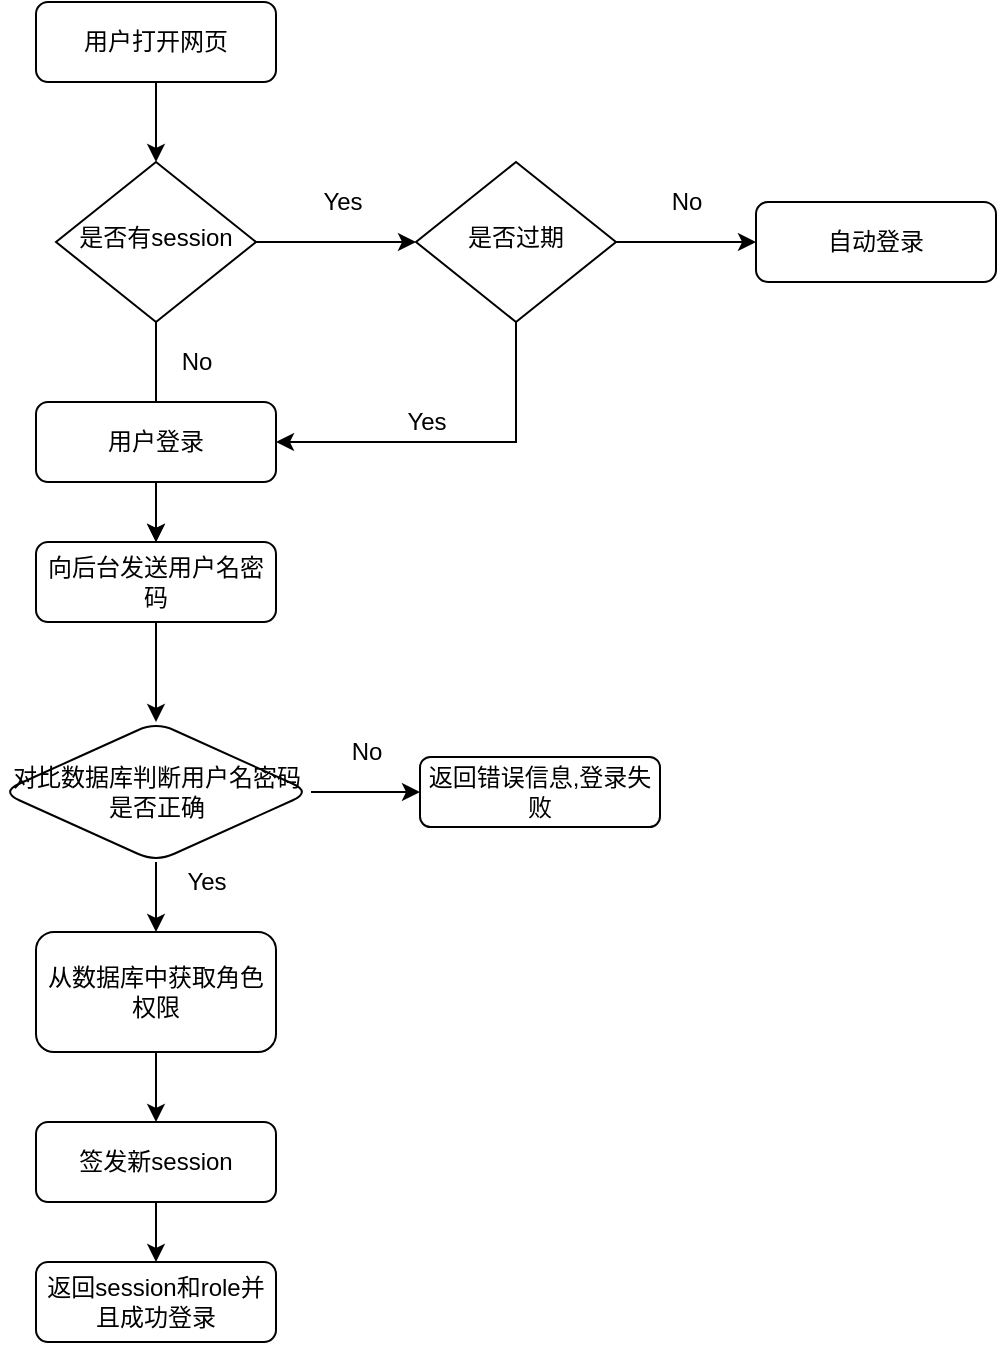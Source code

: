 <mxfile version="14.5.7" type="github" pages="2">
  <diagram id="C5RBs43oDa-KdzZeNtuy" name="Page-1">
    <mxGraphModel dx="1240" dy="654" grid="1" gridSize="10" guides="1" tooltips="1" connect="1" arrows="1" fold="1" page="1" pageScale="1" pageWidth="827" pageHeight="1169" math="0" shadow="0">
      <root>
        <mxCell id="WIyWlLk6GJQsqaUBKTNV-0" />
        <mxCell id="WIyWlLk6GJQsqaUBKTNV-1" parent="WIyWlLk6GJQsqaUBKTNV-0" />
        <mxCell id="1M3tzy3CsYqNZGZli--J-39" value="" style="edgeStyle=orthogonalEdgeStyle;rounded=0;orthogonalLoop=1;jettySize=auto;html=1;" edge="1" parent="WIyWlLk6GJQsqaUBKTNV-1" source="WIyWlLk6GJQsqaUBKTNV-3" target="WIyWlLk6GJQsqaUBKTNV-6">
          <mxGeometry relative="1" as="geometry" />
        </mxCell>
        <mxCell id="WIyWlLk6GJQsqaUBKTNV-3" value="用户打开网页" style="rounded=1;whiteSpace=wrap;html=1;fontSize=12;glass=0;strokeWidth=1;shadow=0;" parent="WIyWlLk6GJQsqaUBKTNV-1" vertex="1">
          <mxGeometry x="160" y="90" width="120" height="40" as="geometry" />
        </mxCell>
        <mxCell id="1M3tzy3CsYqNZGZli--J-27" value="" style="edgeStyle=orthogonalEdgeStyle;rounded=0;orthogonalLoop=1;jettySize=auto;html=1;" edge="1" parent="WIyWlLk6GJQsqaUBKTNV-1" source="WIyWlLk6GJQsqaUBKTNV-6" target="1M3tzy3CsYqNZGZli--J-7">
          <mxGeometry relative="1" as="geometry" />
        </mxCell>
        <mxCell id="1M3tzy3CsYqNZGZli--J-34" value="" style="edgeStyle=orthogonalEdgeStyle;rounded=0;orthogonalLoop=1;jettySize=auto;html=1;" edge="1" parent="WIyWlLk6GJQsqaUBKTNV-1" source="WIyWlLk6GJQsqaUBKTNV-6" target="1M3tzy3CsYqNZGZli--J-33">
          <mxGeometry relative="1" as="geometry" />
        </mxCell>
        <mxCell id="WIyWlLk6GJQsqaUBKTNV-6" value="是否有session" style="rhombus;whiteSpace=wrap;html=1;shadow=0;fontFamily=Helvetica;fontSize=12;align=center;strokeWidth=1;spacing=6;spacingTop=-4;" parent="WIyWlLk6GJQsqaUBKTNV-1" vertex="1">
          <mxGeometry x="170" y="170" width="100" height="80" as="geometry" />
        </mxCell>
        <mxCell id="WIyWlLk6GJQsqaUBKTNV-7" value="自动登录" style="rounded=1;whiteSpace=wrap;html=1;fontSize=12;glass=0;strokeWidth=1;shadow=0;" parent="WIyWlLk6GJQsqaUBKTNV-1" vertex="1">
          <mxGeometry x="520" y="190" width="120" height="40" as="geometry" />
        </mxCell>
        <mxCell id="1M3tzy3CsYqNZGZli--J-8" value="" style="edgeStyle=orthogonalEdgeStyle;rounded=0;orthogonalLoop=1;jettySize=auto;html=1;" edge="1" parent="WIyWlLk6GJQsqaUBKTNV-1" source="WIyWlLk6GJQsqaUBKTNV-12" target="1M3tzy3CsYqNZGZli--J-7">
          <mxGeometry relative="1" as="geometry" />
        </mxCell>
        <mxCell id="WIyWlLk6GJQsqaUBKTNV-12" value="用户登录" style="rounded=1;whiteSpace=wrap;html=1;fontSize=12;glass=0;strokeWidth=1;shadow=0;" parent="WIyWlLk6GJQsqaUBKTNV-1" vertex="1">
          <mxGeometry x="160" y="290" width="120" height="40" as="geometry" />
        </mxCell>
        <mxCell id="1M3tzy3CsYqNZGZli--J-24" value="" style="edgeStyle=orthogonalEdgeStyle;rounded=0;orthogonalLoop=1;jettySize=auto;html=1;" edge="1" parent="WIyWlLk6GJQsqaUBKTNV-1" source="1M3tzy3CsYqNZGZli--J-0" target="1M3tzy3CsYqNZGZli--J-4">
          <mxGeometry relative="1" as="geometry" />
        </mxCell>
        <mxCell id="1M3tzy3CsYqNZGZli--J-0" value="签发新session" style="whiteSpace=wrap;html=1;rounded=1;shadow=0;strokeWidth=1;glass=0;" vertex="1" parent="WIyWlLk6GJQsqaUBKTNV-1">
          <mxGeometry x="160" y="650" width="120" height="40" as="geometry" />
        </mxCell>
        <mxCell id="1M3tzy3CsYqNZGZli--J-4" value="返回session和role并且成功登录" style="whiteSpace=wrap;html=1;rounded=1;shadow=0;strokeWidth=1;glass=0;" vertex="1" parent="WIyWlLk6GJQsqaUBKTNV-1">
          <mxGeometry x="160" y="720" width="120" height="40" as="geometry" />
        </mxCell>
        <mxCell id="1M3tzy3CsYqNZGZli--J-13" value="" style="edgeStyle=orthogonalEdgeStyle;rounded=0;orthogonalLoop=1;jettySize=auto;html=1;" edge="1" parent="WIyWlLk6GJQsqaUBKTNV-1" source="1M3tzy3CsYqNZGZli--J-7" target="1M3tzy3CsYqNZGZli--J-12">
          <mxGeometry relative="1" as="geometry" />
        </mxCell>
        <mxCell id="1M3tzy3CsYqNZGZli--J-7" value="向后台发送用户名密码" style="rounded=1;whiteSpace=wrap;html=1;fontSize=12;glass=0;strokeWidth=1;shadow=0;" vertex="1" parent="WIyWlLk6GJQsqaUBKTNV-1">
          <mxGeometry x="160" y="360" width="120" height="40" as="geometry" />
        </mxCell>
        <mxCell id="1M3tzy3CsYqNZGZli--J-11" style="edgeStyle=orthogonalEdgeStyle;rounded=0;orthogonalLoop=1;jettySize=auto;html=1;exitX=0.5;exitY=1;exitDx=0;exitDy=0;" edge="1" parent="WIyWlLk6GJQsqaUBKTNV-1" source="WIyWlLk6GJQsqaUBKTNV-7" target="WIyWlLk6GJQsqaUBKTNV-7">
          <mxGeometry relative="1" as="geometry" />
        </mxCell>
        <mxCell id="1M3tzy3CsYqNZGZli--J-15" value="" style="edgeStyle=orthogonalEdgeStyle;rounded=0;orthogonalLoop=1;jettySize=auto;html=1;" edge="1" parent="WIyWlLk6GJQsqaUBKTNV-1" source="1M3tzy3CsYqNZGZli--J-12" target="1M3tzy3CsYqNZGZli--J-14">
          <mxGeometry relative="1" as="geometry" />
        </mxCell>
        <mxCell id="1M3tzy3CsYqNZGZli--J-18" value="" style="edgeStyle=orthogonalEdgeStyle;rounded=0;orthogonalLoop=1;jettySize=auto;html=1;" edge="1" parent="WIyWlLk6GJQsqaUBKTNV-1" source="1M3tzy3CsYqNZGZli--J-12" target="1M3tzy3CsYqNZGZli--J-17">
          <mxGeometry relative="1" as="geometry" />
        </mxCell>
        <mxCell id="1M3tzy3CsYqNZGZli--J-12" value="对比数据库判断用户名密码是否正确" style="rhombus;whiteSpace=wrap;html=1;rounded=1;shadow=0;strokeWidth=1;glass=0;" vertex="1" parent="WIyWlLk6GJQsqaUBKTNV-1">
          <mxGeometry x="142.5" y="450" width="155" height="70" as="geometry" />
        </mxCell>
        <mxCell id="1M3tzy3CsYqNZGZli--J-14" value="返回错误信息,登录失败" style="whiteSpace=wrap;html=1;rounded=1;shadow=0;strokeWidth=1;glass=0;" vertex="1" parent="WIyWlLk6GJQsqaUBKTNV-1">
          <mxGeometry x="352" y="467.5" width="120" height="35" as="geometry" />
        </mxCell>
        <mxCell id="1M3tzy3CsYqNZGZli--J-16" value="No" style="text;html=1;align=center;verticalAlign=middle;resizable=0;points=[];autosize=1;" vertex="1" parent="WIyWlLk6GJQsqaUBKTNV-1">
          <mxGeometry x="310" y="455" width="30" height="20" as="geometry" />
        </mxCell>
        <mxCell id="1M3tzy3CsYqNZGZli--J-20" value="" style="edgeStyle=orthogonalEdgeStyle;rounded=0;orthogonalLoop=1;jettySize=auto;html=1;" edge="1" parent="WIyWlLk6GJQsqaUBKTNV-1" source="1M3tzy3CsYqNZGZli--J-17" target="1M3tzy3CsYqNZGZli--J-0">
          <mxGeometry relative="1" as="geometry" />
        </mxCell>
        <mxCell id="1M3tzy3CsYqNZGZli--J-17" value="&lt;span&gt;从数据库中获取角色权限&lt;/span&gt;" style="whiteSpace=wrap;html=1;rounded=1;shadow=0;strokeWidth=1;glass=0;" vertex="1" parent="WIyWlLk6GJQsqaUBKTNV-1">
          <mxGeometry x="160" y="555" width="120" height="60" as="geometry" />
        </mxCell>
        <mxCell id="1M3tzy3CsYqNZGZli--J-19" value="Yes" style="text;html=1;align=center;verticalAlign=middle;resizable=0;points=[];autosize=1;" vertex="1" parent="WIyWlLk6GJQsqaUBKTNV-1">
          <mxGeometry x="230" y="520" width="30" height="20" as="geometry" />
        </mxCell>
        <mxCell id="1M3tzy3CsYqNZGZli--J-29" value="Yes" style="text;html=1;align=center;verticalAlign=middle;resizable=0;points=[];autosize=1;" vertex="1" parent="WIyWlLk6GJQsqaUBKTNV-1">
          <mxGeometry x="297.5" y="180" width="30" height="20" as="geometry" />
        </mxCell>
        <mxCell id="1M3tzy3CsYqNZGZli--J-30" value="No" style="text;html=1;align=center;verticalAlign=middle;resizable=0;points=[];autosize=1;" vertex="1" parent="WIyWlLk6GJQsqaUBKTNV-1">
          <mxGeometry x="225" y="260" width="30" height="20" as="geometry" />
        </mxCell>
        <mxCell id="1M3tzy3CsYqNZGZli--J-35" value="" style="edgeStyle=orthogonalEdgeStyle;rounded=0;orthogonalLoop=1;jettySize=auto;html=1;" edge="1" parent="WIyWlLk6GJQsqaUBKTNV-1" source="1M3tzy3CsYqNZGZli--J-33" target="WIyWlLk6GJQsqaUBKTNV-7">
          <mxGeometry relative="1" as="geometry" />
        </mxCell>
        <mxCell id="1M3tzy3CsYqNZGZli--J-38" style="edgeStyle=orthogonalEdgeStyle;rounded=0;orthogonalLoop=1;jettySize=auto;html=1;entryX=1;entryY=0.5;entryDx=0;entryDy=0;entryPerimeter=0;" edge="1" parent="WIyWlLk6GJQsqaUBKTNV-1" source="1M3tzy3CsYqNZGZli--J-33" target="WIyWlLk6GJQsqaUBKTNV-12">
          <mxGeometry relative="1" as="geometry">
            <mxPoint x="400" y="290" as="targetPoint" />
            <Array as="points">
              <mxPoint x="400" y="310" />
            </Array>
          </mxGeometry>
        </mxCell>
        <mxCell id="1M3tzy3CsYqNZGZli--J-33" value="是否过期" style="rhombus;whiteSpace=wrap;html=1;shadow=0;fontFamily=Helvetica;fontSize=12;align=center;strokeWidth=1;spacing=6;spacingTop=-4;" vertex="1" parent="WIyWlLk6GJQsqaUBKTNV-1">
          <mxGeometry x="350" y="170" width="100" height="80" as="geometry" />
        </mxCell>
        <mxCell id="1M3tzy3CsYqNZGZli--J-36" value="Yes" style="text;html=1;align=center;verticalAlign=middle;resizable=0;points=[];autosize=1;" vertex="1" parent="WIyWlLk6GJQsqaUBKTNV-1">
          <mxGeometry x="340" y="290" width="30" height="20" as="geometry" />
        </mxCell>
        <mxCell id="1M3tzy3CsYqNZGZli--J-37" value="No" style="text;html=1;align=center;verticalAlign=middle;resizable=0;points=[];autosize=1;" vertex="1" parent="WIyWlLk6GJQsqaUBKTNV-1">
          <mxGeometry x="470" y="180" width="30" height="20" as="geometry" />
        </mxCell>
      </root>
    </mxGraphModel>
  </diagram>
  <diagram id="S5-L_Ca8kKuzGuimtp_7" name="Page-2">
    <mxGraphModel dx="886" dy="467" grid="1" gridSize="10" guides="1" tooltips="1" connect="1" arrows="1" fold="1" page="1" pageScale="1" pageWidth="827" pageHeight="1169" math="0" shadow="0">
      <root>
        <mxCell id="IGoSyxilU5dJF9_WOYWy-0" />
        <mxCell id="IGoSyxilU5dJF9_WOYWy-1" parent="IGoSyxilU5dJF9_WOYWy-0" />
        <mxCell id="IGoSyxilU5dJF9_WOYWy-4" value="" style="edgeStyle=orthogonalEdgeStyle;rounded=0;orthogonalLoop=1;jettySize=auto;html=1;" edge="1" parent="IGoSyxilU5dJF9_WOYWy-1" source="IGoSyxilU5dJF9_WOYWy-2" target="IGoSyxilU5dJF9_WOYWy-3">
          <mxGeometry relative="1" as="geometry" />
        </mxCell>
        <mxCell id="IGoSyxilU5dJF9_WOYWy-2" value="按下登出按钮" style="whiteSpace=wrap;html=1;" vertex="1" parent="IGoSyxilU5dJF9_WOYWy-1">
          <mxGeometry x="130" y="80" width="120" height="30" as="geometry" />
        </mxCell>
        <mxCell id="IGoSyxilU5dJF9_WOYWy-6" value="" style="edgeStyle=orthogonalEdgeStyle;rounded=0;orthogonalLoop=1;jettySize=auto;html=1;" edge="1" parent="IGoSyxilU5dJF9_WOYWy-1" source="IGoSyxilU5dJF9_WOYWy-3" target="IGoSyxilU5dJF9_WOYWy-5">
          <mxGeometry relative="1" as="geometry" />
        </mxCell>
        <mxCell id="IGoSyxilU5dJF9_WOYWy-3" value="向服务器发送登出请求（携带cookie）" style="whiteSpace=wrap;html=1;" vertex="1" parent="IGoSyxilU5dJF9_WOYWy-1">
          <mxGeometry x="130" y="190" width="120" height="30" as="geometry" />
        </mxCell>
        <mxCell id="IGoSyxilU5dJF9_WOYWy-8" value="" style="edgeStyle=orthogonalEdgeStyle;rounded=0;orthogonalLoop=1;jettySize=auto;html=1;" edge="1" parent="IGoSyxilU5dJF9_WOYWy-1" source="IGoSyxilU5dJF9_WOYWy-5" target="IGoSyxilU5dJF9_WOYWy-7">
          <mxGeometry relative="1" as="geometry" />
        </mxCell>
        <mxCell id="IGoSyxilU5dJF9_WOYWy-5" value="服务器释放该session" style="whiteSpace=wrap;html=1;" vertex="1" parent="IGoSyxilU5dJF9_WOYWy-1">
          <mxGeometry x="130" y="300" width="120" height="30" as="geometry" />
        </mxCell>
        <mxCell id="IGoSyxilU5dJF9_WOYWy-7" value="返回登出成功" style="whiteSpace=wrap;html=1;" vertex="1" parent="IGoSyxilU5dJF9_WOYWy-1">
          <mxGeometry x="130" y="410" width="120" height="30" as="geometry" />
        </mxCell>
      </root>
    </mxGraphModel>
  </diagram>
</mxfile>
